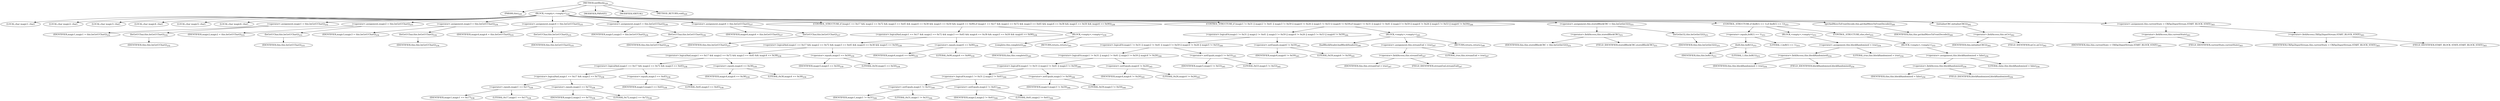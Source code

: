 digraph "initBlock" {  
"528" [label = <(METHOD,initBlock)<SUB>229</SUB>> ]
"19" [label = <(PARAM,this)<SUB>229</SUB>> ]
"529" [label = <(BLOCK,&lt;empty&gt;,&lt;empty&gt;)<SUB>229</SUB>> ]
"530" [label = <(LOCAL,char magic1: char)> ]
"531" [label = <(LOCAL,char magic2: char)> ]
"532" [label = <(LOCAL,char magic3: char)> ]
"533" [label = <(LOCAL,char magic4: char)> ]
"534" [label = <(LOCAL,char magic5: char)> ]
"535" [label = <(LOCAL,char magic6: char)> ]
"536" [label = <(&lt;operator&gt;.assignment,magic1 = this.bsGetUChar())<SUB>232</SUB>> ]
"537" [label = <(IDENTIFIER,magic1,magic1 = this.bsGetUChar())<SUB>232</SUB>> ]
"538" [label = <(bsGetUChar,this.bsGetUChar())<SUB>232</SUB>> ]
"18" [label = <(IDENTIFIER,this,this.bsGetUChar())<SUB>232</SUB>> ]
"539" [label = <(&lt;operator&gt;.assignment,magic2 = this.bsGetUChar())<SUB>233</SUB>> ]
"540" [label = <(IDENTIFIER,magic2,magic2 = this.bsGetUChar())<SUB>233</SUB>> ]
"541" [label = <(bsGetUChar,this.bsGetUChar())<SUB>233</SUB>> ]
"20" [label = <(IDENTIFIER,this,this.bsGetUChar())<SUB>233</SUB>> ]
"542" [label = <(&lt;operator&gt;.assignment,magic3 = this.bsGetUChar())<SUB>234</SUB>> ]
"543" [label = <(IDENTIFIER,magic3,magic3 = this.bsGetUChar())<SUB>234</SUB>> ]
"544" [label = <(bsGetUChar,this.bsGetUChar())<SUB>234</SUB>> ]
"21" [label = <(IDENTIFIER,this,this.bsGetUChar())<SUB>234</SUB>> ]
"545" [label = <(&lt;operator&gt;.assignment,magic4 = this.bsGetUChar())<SUB>235</SUB>> ]
"546" [label = <(IDENTIFIER,magic4,magic4 = this.bsGetUChar())<SUB>235</SUB>> ]
"547" [label = <(bsGetUChar,this.bsGetUChar())<SUB>235</SUB>> ]
"22" [label = <(IDENTIFIER,this,this.bsGetUChar())<SUB>235</SUB>> ]
"548" [label = <(&lt;operator&gt;.assignment,magic5 = this.bsGetUChar())<SUB>236</SUB>> ]
"549" [label = <(IDENTIFIER,magic5,magic5 = this.bsGetUChar())<SUB>236</SUB>> ]
"550" [label = <(bsGetUChar,this.bsGetUChar())<SUB>236</SUB>> ]
"23" [label = <(IDENTIFIER,this,this.bsGetUChar())<SUB>236</SUB>> ]
"551" [label = <(&lt;operator&gt;.assignment,magic6 = this.bsGetUChar())<SUB>237</SUB>> ]
"552" [label = <(IDENTIFIER,magic6,magic6 = this.bsGetUChar())<SUB>237</SUB>> ]
"553" [label = <(bsGetUChar,this.bsGetUChar())<SUB>237</SUB>> ]
"24" [label = <(IDENTIFIER,this,this.bsGetUChar())<SUB>237</SUB>> ]
"554" [label = <(CONTROL_STRUCTURE,if (magic1 == 0x17 &amp;&amp; magic2 == 0x72 &amp;&amp; magic3 == 0x45 &amp;&amp; magic4 == 0x38 &amp;&amp; magic5 == 0x50 &amp;&amp; magic6 == 0x90),if (magic1 == 0x17 &amp;&amp; magic2 == 0x72 &amp;&amp; magic3 == 0x45 &amp;&amp; magic4 == 0x38 &amp;&amp; magic5 == 0x50 &amp;&amp; magic6 == 0x90))<SUB>238</SUB>> ]
"555" [label = <(&lt;operator&gt;.logicalAnd,magic1 == 0x17 &amp;&amp; magic2 == 0x72 &amp;&amp; magic3 == 0x45 &amp;&amp; magic4 == 0x38 &amp;&amp; magic5 == 0x50 &amp;&amp; magic6 == 0x90)<SUB>238</SUB>> ]
"556" [label = <(&lt;operator&gt;.logicalAnd,magic1 == 0x17 &amp;&amp; magic2 == 0x72 &amp;&amp; magic3 == 0x45 &amp;&amp; magic4 == 0x38 &amp;&amp; magic5 == 0x50)<SUB>238</SUB>> ]
"557" [label = <(&lt;operator&gt;.logicalAnd,magic1 == 0x17 &amp;&amp; magic2 == 0x72 &amp;&amp; magic3 == 0x45 &amp;&amp; magic4 == 0x38)<SUB>238</SUB>> ]
"558" [label = <(&lt;operator&gt;.logicalAnd,magic1 == 0x17 &amp;&amp; magic2 == 0x72 &amp;&amp; magic3 == 0x45)<SUB>238</SUB>> ]
"559" [label = <(&lt;operator&gt;.logicalAnd,magic1 == 0x17 &amp;&amp; magic2 == 0x72)<SUB>238</SUB>> ]
"560" [label = <(&lt;operator&gt;.equals,magic1 == 0x17)<SUB>238</SUB>> ]
"561" [label = <(IDENTIFIER,magic1,magic1 == 0x17)<SUB>238</SUB>> ]
"562" [label = <(LITERAL,0x17,magic1 == 0x17)<SUB>238</SUB>> ]
"563" [label = <(&lt;operator&gt;.equals,magic2 == 0x72)<SUB>238</SUB>> ]
"564" [label = <(IDENTIFIER,magic2,magic2 == 0x72)<SUB>238</SUB>> ]
"565" [label = <(LITERAL,0x72,magic2 == 0x72)<SUB>238</SUB>> ]
"566" [label = <(&lt;operator&gt;.equals,magic3 == 0x45)<SUB>238</SUB>> ]
"567" [label = <(IDENTIFIER,magic3,magic3 == 0x45)<SUB>238</SUB>> ]
"568" [label = <(LITERAL,0x45,magic3 == 0x45)<SUB>238</SUB>> ]
"569" [label = <(&lt;operator&gt;.equals,magic4 == 0x38)<SUB>239</SUB>> ]
"570" [label = <(IDENTIFIER,magic4,magic4 == 0x38)<SUB>239</SUB>> ]
"571" [label = <(LITERAL,0x38,magic4 == 0x38)<SUB>239</SUB>> ]
"572" [label = <(&lt;operator&gt;.equals,magic5 == 0x50)<SUB>239</SUB>> ]
"573" [label = <(IDENTIFIER,magic5,magic5 == 0x50)<SUB>239</SUB>> ]
"574" [label = <(LITERAL,0x50,magic5 == 0x50)<SUB>239</SUB>> ]
"575" [label = <(&lt;operator&gt;.equals,magic6 == 0x90)<SUB>239</SUB>> ]
"576" [label = <(IDENTIFIER,magic6,magic6 == 0x90)<SUB>239</SUB>> ]
"577" [label = <(LITERAL,0x90,magic6 == 0x90)<SUB>239</SUB>> ]
"578" [label = <(BLOCK,&lt;empty&gt;,&lt;empty&gt;)<SUB>239</SUB>> ]
"579" [label = <(complete,this.complete())<SUB>240</SUB>> ]
"25" [label = <(IDENTIFIER,this,this.complete())<SUB>240</SUB>> ]
"580" [label = <(RETURN,return;,return;)<SUB>241</SUB>> ]
"581" [label = <(CONTROL_STRUCTURE,if (magic1 != 0x31 || magic2 != 0x41 || magic3 != 0x59 || magic4 != 0x26 || magic5 != 0x53 || magic6 != 0x59),if (magic1 != 0x31 || magic2 != 0x41 || magic3 != 0x59 || magic4 != 0x26 || magic5 != 0x53 || magic6 != 0x59))<SUB>244</SUB>> ]
"582" [label = <(&lt;operator&gt;.logicalOr,magic1 != 0x31 || magic2 != 0x41 || magic3 != 0x59 || magic4 != 0x26 || magic5 != 0x53 || magic6 != 0x59)<SUB>244</SUB>> ]
"583" [label = <(&lt;operator&gt;.logicalOr,magic1 != 0x31 || magic2 != 0x41 || magic3 != 0x59 || magic4 != 0x26 || magic5 != 0x53)<SUB>244</SUB>> ]
"584" [label = <(&lt;operator&gt;.logicalOr,magic1 != 0x31 || magic2 != 0x41 || magic3 != 0x59 || magic4 != 0x26)<SUB>244</SUB>> ]
"585" [label = <(&lt;operator&gt;.logicalOr,magic1 != 0x31 || magic2 != 0x41 || magic3 != 0x59)<SUB>244</SUB>> ]
"586" [label = <(&lt;operator&gt;.logicalOr,magic1 != 0x31 || magic2 != 0x41)<SUB>244</SUB>> ]
"587" [label = <(&lt;operator&gt;.notEquals,magic1 != 0x31)<SUB>244</SUB>> ]
"588" [label = <(IDENTIFIER,magic1,magic1 != 0x31)<SUB>244</SUB>> ]
"589" [label = <(LITERAL,0x31,magic1 != 0x31)<SUB>244</SUB>> ]
"590" [label = <(&lt;operator&gt;.notEquals,magic2 != 0x41)<SUB>244</SUB>> ]
"591" [label = <(IDENTIFIER,magic2,magic2 != 0x41)<SUB>244</SUB>> ]
"592" [label = <(LITERAL,0x41,magic2 != 0x41)<SUB>244</SUB>> ]
"593" [label = <(&lt;operator&gt;.notEquals,magic3 != 0x59)<SUB>244</SUB>> ]
"594" [label = <(IDENTIFIER,magic3,magic3 != 0x59)<SUB>244</SUB>> ]
"595" [label = <(LITERAL,0x59,magic3 != 0x59)<SUB>244</SUB>> ]
"596" [label = <(&lt;operator&gt;.notEquals,magic4 != 0x26)<SUB>245</SUB>> ]
"597" [label = <(IDENTIFIER,magic4,magic4 != 0x26)<SUB>245</SUB>> ]
"598" [label = <(LITERAL,0x26,magic4 != 0x26)<SUB>245</SUB>> ]
"599" [label = <(&lt;operator&gt;.notEquals,magic5 != 0x53)<SUB>245</SUB>> ]
"600" [label = <(IDENTIFIER,magic5,magic5 != 0x53)<SUB>245</SUB>> ]
"601" [label = <(LITERAL,0x53,magic5 != 0x53)<SUB>245</SUB>> ]
"602" [label = <(&lt;operator&gt;.notEquals,magic6 != 0x59)<SUB>245</SUB>> ]
"603" [label = <(IDENTIFIER,magic6,magic6 != 0x59)<SUB>245</SUB>> ]
"604" [label = <(LITERAL,0x59,magic6 != 0x59)<SUB>245</SUB>> ]
"605" [label = <(BLOCK,&lt;empty&gt;,&lt;empty&gt;)<SUB>245</SUB>> ]
"606" [label = <(badBlockHeader,badBlockHeader())<SUB>246</SUB>> ]
"607" [label = <(&lt;operator&gt;.assignment,this.streamEnd = true)<SUB>247</SUB>> ]
"608" [label = <(&lt;operator&gt;.fieldAccess,this.streamEnd)<SUB>247</SUB>> ]
"609" [label = <(IDENTIFIER,this,this.streamEnd = true)<SUB>247</SUB>> ]
"610" [label = <(FIELD_IDENTIFIER,streamEnd,streamEnd)<SUB>247</SUB>> ]
"611" [label = <(LITERAL,true,this.streamEnd = true)<SUB>247</SUB>> ]
"612" [label = <(RETURN,return;,return;)<SUB>248</SUB>> ]
"613" [label = <(&lt;operator&gt;.assignment,this.storedBlockCRC = this.bsGetInt32())<SUB>251</SUB>> ]
"614" [label = <(&lt;operator&gt;.fieldAccess,this.storedBlockCRC)<SUB>251</SUB>> ]
"615" [label = <(IDENTIFIER,this,this.storedBlockCRC = this.bsGetInt32())<SUB>251</SUB>> ]
"616" [label = <(FIELD_IDENTIFIER,storedBlockCRC,storedBlockCRC)<SUB>251</SUB>> ]
"617" [label = <(bsGetInt32,this.bsGetInt32())<SUB>251</SUB>> ]
"26" [label = <(IDENTIFIER,this,this.bsGetInt32())<SUB>251</SUB>> ]
"618" [label = <(CONTROL_STRUCTURE,if (bsR(1) == 1),if (bsR(1) == 1))<SUB>253</SUB>> ]
"619" [label = <(&lt;operator&gt;.equals,bsR(1) == 1)<SUB>253</SUB>> ]
"620" [label = <(bsR,this.bsR(1))<SUB>253</SUB>> ]
"27" [label = <(IDENTIFIER,this,this.bsR(1))<SUB>253</SUB>> ]
"621" [label = <(LITERAL,1,this.bsR(1))<SUB>253</SUB>> ]
"622" [label = <(LITERAL,1,bsR(1) == 1)<SUB>253</SUB>> ]
"623" [label = <(BLOCK,&lt;empty&gt;,&lt;empty&gt;)<SUB>253</SUB>> ]
"624" [label = <(&lt;operator&gt;.assignment,this.blockRandomised = true)<SUB>254</SUB>> ]
"625" [label = <(&lt;operator&gt;.fieldAccess,this.blockRandomised)<SUB>254</SUB>> ]
"626" [label = <(IDENTIFIER,this,this.blockRandomised = true)<SUB>254</SUB>> ]
"627" [label = <(FIELD_IDENTIFIER,blockRandomised,blockRandomised)<SUB>254</SUB>> ]
"628" [label = <(LITERAL,true,this.blockRandomised = true)<SUB>254</SUB>> ]
"629" [label = <(CONTROL_STRUCTURE,else,else)<SUB>255</SUB>> ]
"630" [label = <(BLOCK,&lt;empty&gt;,&lt;empty&gt;)<SUB>255</SUB>> ]
"631" [label = <(&lt;operator&gt;.assignment,this.blockRandomised = false)<SUB>256</SUB>> ]
"632" [label = <(&lt;operator&gt;.fieldAccess,this.blockRandomised)<SUB>256</SUB>> ]
"633" [label = <(IDENTIFIER,this,this.blockRandomised = false)<SUB>256</SUB>> ]
"634" [label = <(FIELD_IDENTIFIER,blockRandomised,blockRandomised)<SUB>256</SUB>> ]
"635" [label = <(LITERAL,false,this.blockRandomised = false)<SUB>256</SUB>> ]
"636" [label = <(getAndMoveToFrontDecode,this.getAndMoveToFrontDecode())<SUB>260</SUB>> ]
"28" [label = <(IDENTIFIER,this,this.getAndMoveToFrontDecode())<SUB>260</SUB>> ]
"637" [label = <(initialiseCRC,initialiseCRC())<SUB>262</SUB>> ]
"638" [label = <(&lt;operator&gt;.fieldAccess,this.mCrc)<SUB>262</SUB>> ]
"639" [label = <(IDENTIFIER,this,initialiseCRC())<SUB>262</SUB>> ]
"640" [label = <(FIELD_IDENTIFIER,mCrc,mCrc)<SUB>262</SUB>> ]
"641" [label = <(&lt;operator&gt;.assignment,this.currentState = CBZip2InputStream.START_BLOCK_STATE)<SUB>263</SUB>> ]
"642" [label = <(&lt;operator&gt;.fieldAccess,this.currentState)<SUB>263</SUB>> ]
"643" [label = <(IDENTIFIER,this,this.currentState = CBZip2InputStream.START_BLOCK_STATE)<SUB>263</SUB>> ]
"644" [label = <(FIELD_IDENTIFIER,currentState,currentState)<SUB>263</SUB>> ]
"645" [label = <(&lt;operator&gt;.fieldAccess,CBZip2InputStream.START_BLOCK_STATE)<SUB>263</SUB>> ]
"646" [label = <(IDENTIFIER,CBZip2InputStream,this.currentState = CBZip2InputStream.START_BLOCK_STATE)<SUB>263</SUB>> ]
"647" [label = <(FIELD_IDENTIFIER,START_BLOCK_STATE,START_BLOCK_STATE)<SUB>263</SUB>> ]
"648" [label = <(MODIFIER,PRIVATE)> ]
"649" [label = <(MODIFIER,VIRTUAL)> ]
"650" [label = <(METHOD_RETURN,void)<SUB>229</SUB>> ]
  "528" -> "19" 
  "528" -> "529" 
  "528" -> "648" 
  "528" -> "649" 
  "528" -> "650" 
  "529" -> "530" 
  "529" -> "531" 
  "529" -> "532" 
  "529" -> "533" 
  "529" -> "534" 
  "529" -> "535" 
  "529" -> "536" 
  "529" -> "539" 
  "529" -> "542" 
  "529" -> "545" 
  "529" -> "548" 
  "529" -> "551" 
  "529" -> "554" 
  "529" -> "581" 
  "529" -> "613" 
  "529" -> "618" 
  "529" -> "636" 
  "529" -> "637" 
  "529" -> "641" 
  "536" -> "537" 
  "536" -> "538" 
  "538" -> "18" 
  "539" -> "540" 
  "539" -> "541" 
  "541" -> "20" 
  "542" -> "543" 
  "542" -> "544" 
  "544" -> "21" 
  "545" -> "546" 
  "545" -> "547" 
  "547" -> "22" 
  "548" -> "549" 
  "548" -> "550" 
  "550" -> "23" 
  "551" -> "552" 
  "551" -> "553" 
  "553" -> "24" 
  "554" -> "555" 
  "554" -> "578" 
  "555" -> "556" 
  "555" -> "575" 
  "556" -> "557" 
  "556" -> "572" 
  "557" -> "558" 
  "557" -> "569" 
  "558" -> "559" 
  "558" -> "566" 
  "559" -> "560" 
  "559" -> "563" 
  "560" -> "561" 
  "560" -> "562" 
  "563" -> "564" 
  "563" -> "565" 
  "566" -> "567" 
  "566" -> "568" 
  "569" -> "570" 
  "569" -> "571" 
  "572" -> "573" 
  "572" -> "574" 
  "575" -> "576" 
  "575" -> "577" 
  "578" -> "579" 
  "578" -> "580" 
  "579" -> "25" 
  "581" -> "582" 
  "581" -> "605" 
  "582" -> "583" 
  "582" -> "602" 
  "583" -> "584" 
  "583" -> "599" 
  "584" -> "585" 
  "584" -> "596" 
  "585" -> "586" 
  "585" -> "593" 
  "586" -> "587" 
  "586" -> "590" 
  "587" -> "588" 
  "587" -> "589" 
  "590" -> "591" 
  "590" -> "592" 
  "593" -> "594" 
  "593" -> "595" 
  "596" -> "597" 
  "596" -> "598" 
  "599" -> "600" 
  "599" -> "601" 
  "602" -> "603" 
  "602" -> "604" 
  "605" -> "606" 
  "605" -> "607" 
  "605" -> "612" 
  "607" -> "608" 
  "607" -> "611" 
  "608" -> "609" 
  "608" -> "610" 
  "613" -> "614" 
  "613" -> "617" 
  "614" -> "615" 
  "614" -> "616" 
  "617" -> "26" 
  "618" -> "619" 
  "618" -> "623" 
  "618" -> "629" 
  "619" -> "620" 
  "619" -> "622" 
  "620" -> "27" 
  "620" -> "621" 
  "623" -> "624" 
  "624" -> "625" 
  "624" -> "628" 
  "625" -> "626" 
  "625" -> "627" 
  "629" -> "630" 
  "630" -> "631" 
  "631" -> "632" 
  "631" -> "635" 
  "632" -> "633" 
  "632" -> "634" 
  "636" -> "28" 
  "637" -> "638" 
  "638" -> "639" 
  "638" -> "640" 
  "641" -> "642" 
  "641" -> "645" 
  "642" -> "643" 
  "642" -> "644" 
  "645" -> "646" 
  "645" -> "647" 
}
